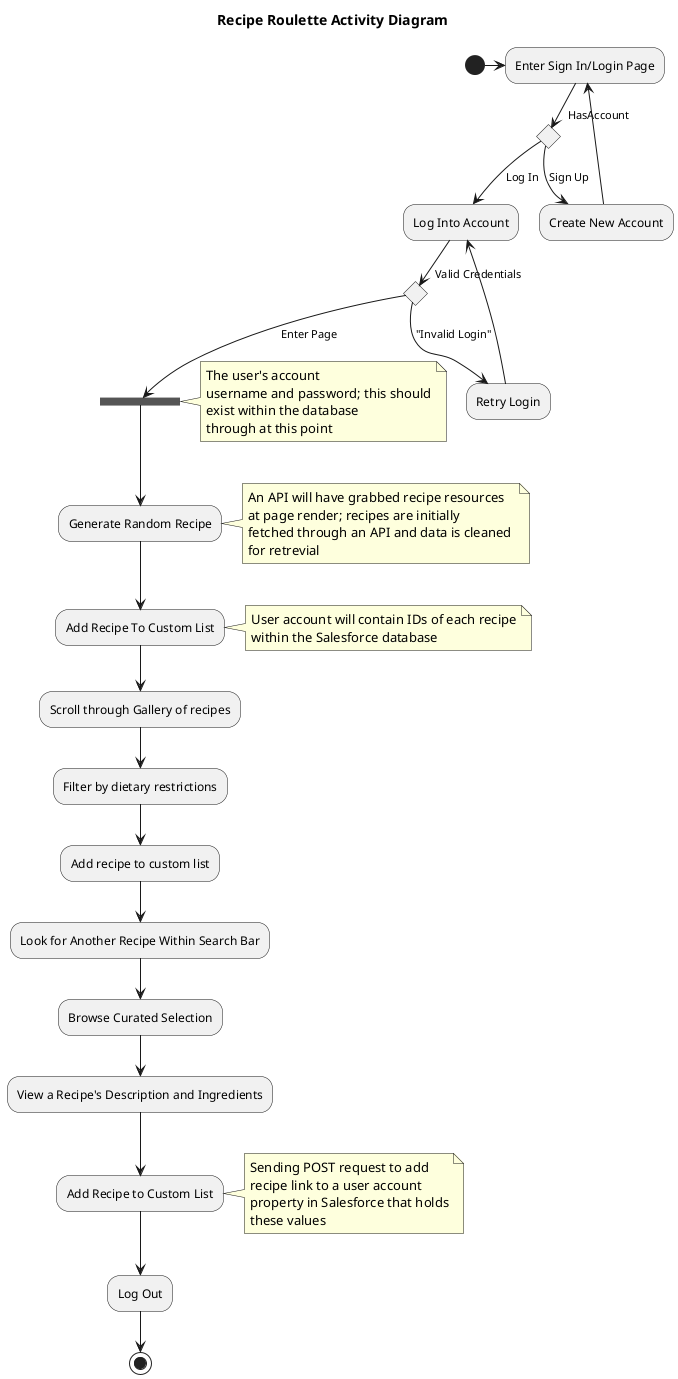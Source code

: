 @startuml
title Recipe Roulette Activity Diagram
(*) -> "Enter Sign In/Login Page"

if "HasAccount" then
   -->[Log In] "Log Into Account"

   if "Valid Credentials" then
      -->[Enter Page] ===RedirectToPage===
      note right
         The user's account 
         username and password; this should
         exist within the database 
         through at this point 
      end note
   else
      -->["Invalid Login"] "Retry Login"
      --> "Log Into Account"
   endif   
else 
   -->[Sign Up] "Create New Account"
   --> "Enter Sign In/Login Page"
endif

===RedirectToPage=== --> "Generate Random Recipe"
note right
    An API will have grabbed recipe resources
    at page render; recipes are initially 
    fetched through an API and data is cleaned 
    for retrevial
end note
--> "Add Recipe To Custom List"
note right
   User account will contain IDs of each recipe
   within the Salesforce database
end note
--> "Scroll through Gallery of recipes"
--> "Filter by dietary restrictions"
--> "Add recipe to custom list"
--> "Look for Another Recipe Within Search Bar"
--> "Browse Curated Selection"
--> "View a Recipe's Description and Ingredients"
--> "Add Recipe to Custom List"
note right
   Sending POST request to add
   recipe link to a user account 
   property in Salesforce that holds
   these values
end note
--> "Log Out"
--> (*)
@enduml

if "Do redirect?" then
 ->[yes] "redirect request"
 --> ==BEFORE_DESTROY===
else
 if "Do Forward?" then
  -left->[yes] "Forward request"
  --> ==BEFORE_DESTROY===
 else
  -right->[no] "Render page template"
  --> ==BEFORE_DESTROY===
 endif
endif

--> "Page.onDestroy()"
-->(*)

@enduml